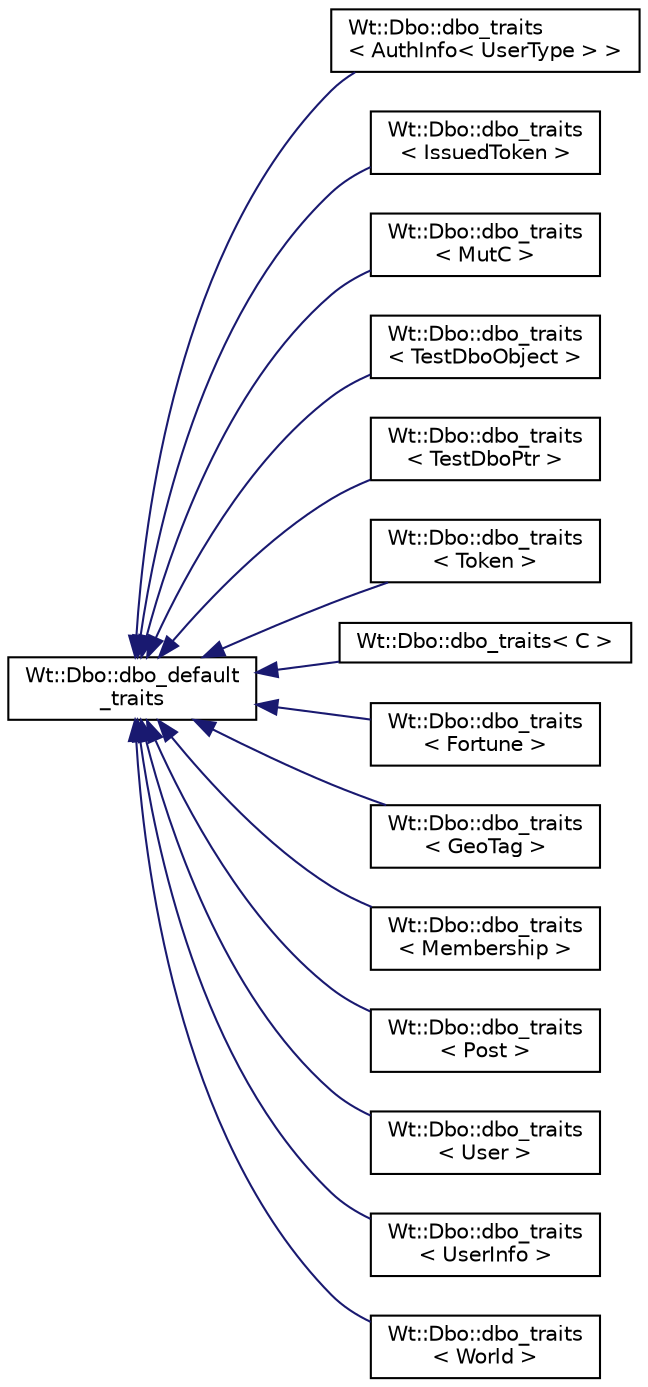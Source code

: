 digraph "Graphical Class Hierarchy"
{
 // LATEX_PDF_SIZE
  edge [fontname="Helvetica",fontsize="10",labelfontname="Helvetica",labelfontsize="10"];
  node [fontname="Helvetica",fontsize="10",shape=record];
  rankdir="LR";
  Node0 [label="Wt::Dbo::dbo_default\l_traits",height=0.2,width=0.4,color="black", fillcolor="white", style="filled",URL="$structWt_1_1Dbo_1_1dbo__default__traits.html",tooltip="Default traits for a class mapped with Wt::Dbo."];
  Node0 -> Node1 [dir="back",color="midnightblue",fontsize="10",style="solid",fontname="Helvetica"];
  Node1 [label="Wt::Dbo::dbo_traits\l\< AuthInfo\< UserType \> \>",height=0.2,width=0.4,color="black", fillcolor="white", style="filled",URL="$structWt_1_1Dbo_1_1dbo__traits.html",tooltip=" "];
  Node0 -> Node2 [dir="back",color="midnightblue",fontsize="10",style="solid",fontname="Helvetica"];
  Node2 [label="Wt::Dbo::dbo_traits\l\< IssuedToken \>",height=0.2,width=0.4,color="black", fillcolor="white", style="filled",URL="$structWt_1_1Dbo_1_1dbo__traits.html",tooltip=" "];
  Node0 -> Node3 [dir="back",color="midnightblue",fontsize="10",style="solid",fontname="Helvetica"];
  Node3 [label="Wt::Dbo::dbo_traits\l\< MutC \>",height=0.2,width=0.4,color="black", fillcolor="white", style="filled",URL="$structWt_1_1Dbo_1_1dbo__traits.html",tooltip=" "];
  Node0 -> Node4 [dir="back",color="midnightblue",fontsize="10",style="solid",fontname="Helvetica"];
  Node4 [label="Wt::Dbo::dbo_traits\l\< TestDboObject \>",height=0.2,width=0.4,color="black", fillcolor="white", style="filled",URL="$structWt_1_1Dbo_1_1dbo__traits.html",tooltip=" "];
  Node0 -> Node5 [dir="back",color="midnightblue",fontsize="10",style="solid",fontname="Helvetica"];
  Node5 [label="Wt::Dbo::dbo_traits\l\< TestDboPtr \>",height=0.2,width=0.4,color="black", fillcolor="white", style="filled",URL="$structWt_1_1Dbo_1_1dbo__traits.html",tooltip=" "];
  Node0 -> Node6 [dir="back",color="midnightblue",fontsize="10",style="solid",fontname="Helvetica"];
  Node6 [label="Wt::Dbo::dbo_traits\l\< Token \>",height=0.2,width=0.4,color="black", fillcolor="white", style="filled",URL="$structWt_1_1Dbo_1_1dbo__traits.html",tooltip=" "];
  Node0 -> Node7 [dir="back",color="midnightblue",fontsize="10",style="solid",fontname="Helvetica"];
  Node7 [label="Wt::Dbo::dbo_traits\< C \>",height=0.2,width=0.4,color="black", fillcolor="white", style="filled",URL="$structWt_1_1Dbo_1_1dbo__traits.html",tooltip="Traits for a class mapped with Wt::Dbo."];
  Node0 -> Node8 [dir="back",color="midnightblue",fontsize="10",style="solid",fontname="Helvetica"];
  Node8 [label="Wt::Dbo::dbo_traits\l\< Fortune \>",height=0.2,width=0.4,color="black", fillcolor="white", style="filled",URL="$structWt_1_1Dbo_1_1dbo__traits_3_01Fortune_01_4.html",tooltip=" "];
  Node0 -> Node9 [dir="back",color="midnightblue",fontsize="10",style="solid",fontname="Helvetica"];
  Node9 [label="Wt::Dbo::dbo_traits\l\< GeoTag \>",height=0.2,width=0.4,color="black", fillcolor="white", style="filled",URL="$structWt_1_1Dbo_1_1dbo__traits_3_01GeoTag_01_4.html",tooltip=" "];
  Node0 -> Node10 [dir="back",color="midnightblue",fontsize="10",style="solid",fontname="Helvetica"];
  Node10 [label="Wt::Dbo::dbo_traits\l\< Membership \>",height=0.2,width=0.4,color="black", fillcolor="white", style="filled",URL="$structWt_1_1Dbo_1_1dbo__traits_3_01Membership_01_4.html",tooltip=" "];
  Node0 -> Node11 [dir="back",color="midnightblue",fontsize="10",style="solid",fontname="Helvetica"];
  Node11 [label="Wt::Dbo::dbo_traits\l\< Post \>",height=0.2,width=0.4,color="black", fillcolor="white", style="filled",URL="$structWt_1_1Dbo_1_1dbo__traits_3_01Post_01_4.html",tooltip=" "];
  Node0 -> Node12 [dir="back",color="midnightblue",fontsize="10",style="solid",fontname="Helvetica"];
  Node12 [label="Wt::Dbo::dbo_traits\l\< User \>",height=0.2,width=0.4,color="black", fillcolor="white", style="filled",URL="$structWt_1_1Dbo_1_1dbo__traits_3_01User_01_4.html",tooltip=" "];
  Node0 -> Node13 [dir="back",color="midnightblue",fontsize="10",style="solid",fontname="Helvetica"];
  Node13 [label="Wt::Dbo::dbo_traits\l\< UserInfo \>",height=0.2,width=0.4,color="black", fillcolor="white", style="filled",URL="$structWt_1_1Dbo_1_1dbo__traits_3_01UserInfo_01_4.html",tooltip=" "];
  Node0 -> Node14 [dir="back",color="midnightblue",fontsize="10",style="solid",fontname="Helvetica"];
  Node14 [label="Wt::Dbo::dbo_traits\l\< World \>",height=0.2,width=0.4,color="black", fillcolor="white", style="filled",URL="$structWt_1_1Dbo_1_1dbo__traits_3_01World_01_4.html",tooltip=" "];
}
